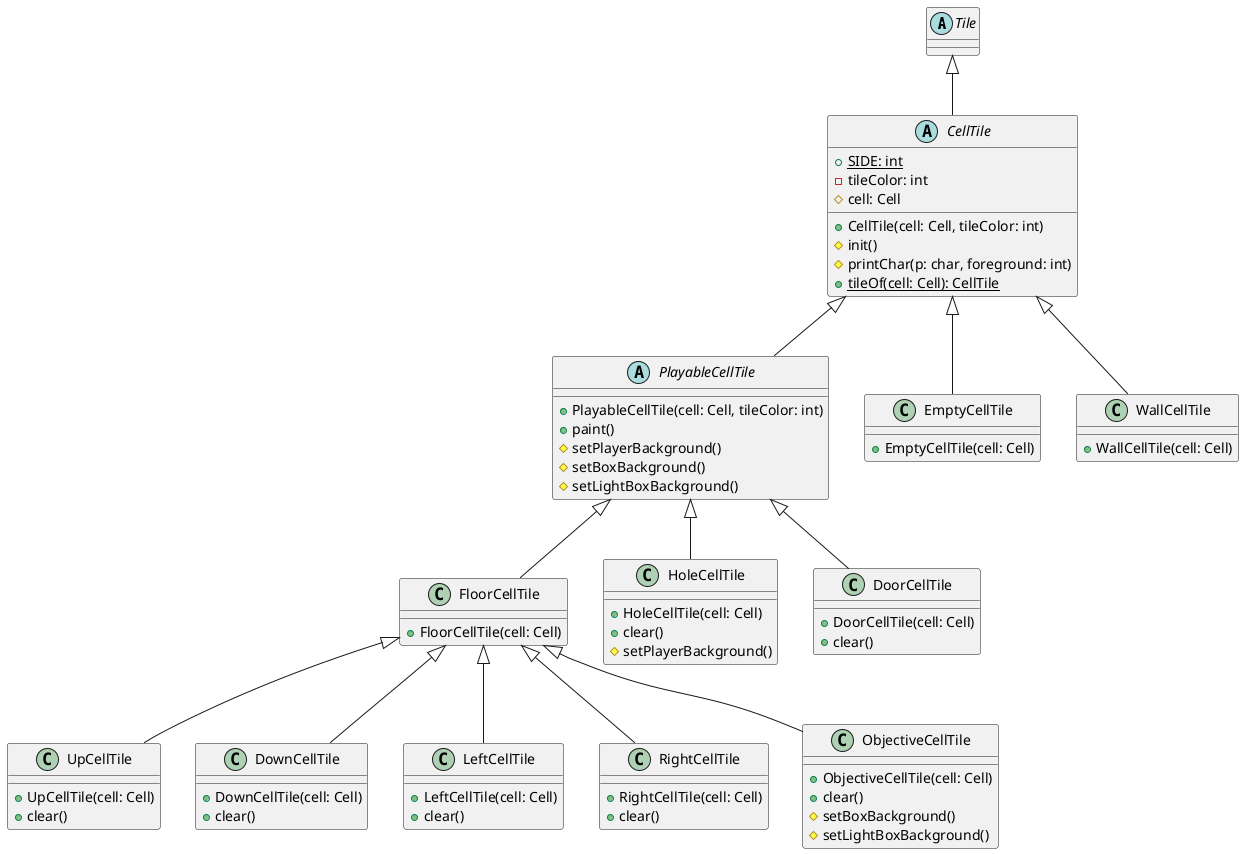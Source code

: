 @startuml

Tile <|-- CellTile

CellTile <|-- PlayableCellTile
CellTile <|-- EmptyCellTile
PlayableCellTile <|-- FloorCellTile
PlayableCellTile <|-- HoleCellTile
PlayableCellTile <|-- DoorCellTile
CellTile <|-- WallCellTile

FloorCellTile <|-- UpCellTile
FloorCellTile <|-- DownCellTile
FloorCellTile <|-- LeftCellTile
FloorCellTile <|-- RightCellTile
FloorCellTile <|-- ObjectiveCellTile

abstract class Tile

abstract class CellTile {
    +{static} SIDE: int
    -tileColor: int
    #cell: Cell

    +CellTile(cell: Cell, tileColor: int)
    #init()
    #printChar(p: char, foreground: int)
    +{static} tileOf(cell: Cell): CellTile
}

abstract class PlayableCellTile {
    +PlayableCellTile(cell: Cell, tileColor: int)
    +paint()
    #setPlayerBackground()
    #setBoxBackground()
    #setLightBoxBackground()
}

class FloorCellTile {
    +FloorCellTile(cell: Cell)
}

class UpCellTile {
    +UpCellTile(cell: Cell)
    +clear()
}

class DownCellTile {
    +DownCellTile(cell: Cell)
    +clear()
}

class LeftCellTile {
    +LeftCellTile(cell: Cell)
    +clear()
}

class RightCellTile {
    +RightCellTile(cell: Cell)
    +clear()
}

class EmptyCellTile {
    +EmptyCellTile(cell: Cell)
}

class WallCellTile {
    +WallCellTile(cell: Cell)
}

class HoleCellTile {
    +HoleCellTile(cell: Cell)
    +clear()
    #setPlayerBackground()
}

class DoorCellTile {
    +DoorCellTile(cell: Cell)
    +clear()
}

class ObjectiveCellTile {
    +ObjectiveCellTile(cell: Cell)
    +clear()
    #setBoxBackground()
    #setLightBoxBackground()
}

@enduml
